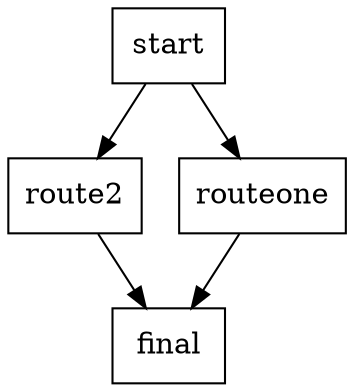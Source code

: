 digraph  {
	
	n4[label="final",shape="box"];
	n3[label="route2",shape="box"];
	n2[label="routeone",shape="box"];
	n1[label="start",shape="box"];
	n3->n4;
	n2->n4;
	n1->n2;
	n1->n3;
	
}
